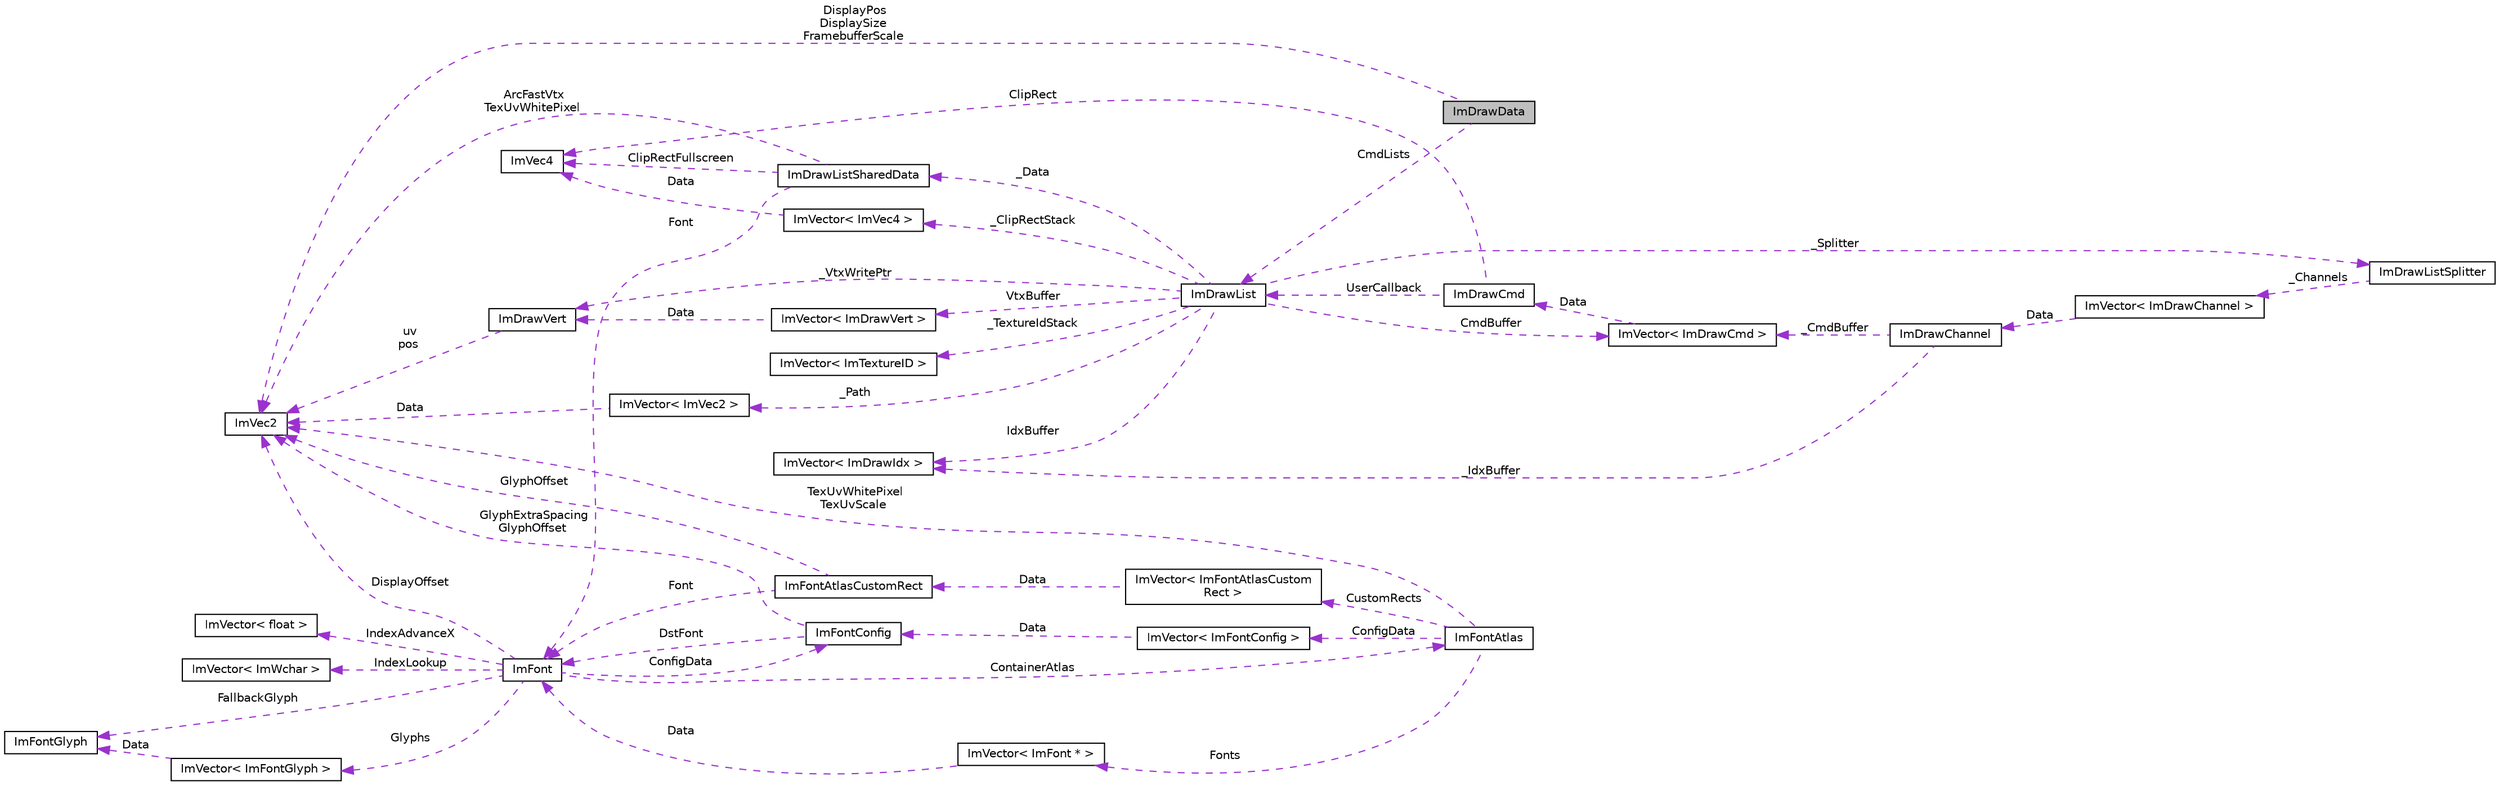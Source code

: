 digraph "ImDrawData"
{
 // LATEX_PDF_SIZE
  edge [fontname="Helvetica",fontsize="10",labelfontname="Helvetica",labelfontsize="10"];
  node [fontname="Helvetica",fontsize="10",shape=record];
  rankdir="LR";
  Node1 [label="ImDrawData",height=0.2,width=0.4,color="black", fillcolor="grey75", style="filled", fontcolor="black",tooltip=" "];
  Node2 -> Node1 [dir="back",color="darkorchid3",fontsize="10",style="dashed",label=" DisplayPos\nDisplaySize\nFramebufferScale" ,fontname="Helvetica"];
  Node2 [label="ImVec2",height=0.2,width=0.4,color="black", fillcolor="white", style="filled",URL="$struct_im_vec2.html",tooltip=" "];
  Node3 -> Node1 [dir="back",color="darkorchid3",fontsize="10",style="dashed",label=" CmdLists" ,fontname="Helvetica"];
  Node3 [label="ImDrawList",height=0.2,width=0.4,color="black", fillcolor="white", style="filled",URL="$struct_im_draw_list.html",tooltip=" "];
  Node4 -> Node3 [dir="back",color="darkorchid3",fontsize="10",style="dashed",label=" _ClipRectStack" ,fontname="Helvetica"];
  Node4 [label="ImVector\< ImVec4 \>",height=0.2,width=0.4,color="black", fillcolor="white", style="filled",URL="$struct_im_vector.html",tooltip=" "];
  Node5 -> Node4 [dir="back",color="darkorchid3",fontsize="10",style="dashed",label=" Data" ,fontname="Helvetica"];
  Node5 [label="ImVec4",height=0.2,width=0.4,color="black", fillcolor="white", style="filled",URL="$struct_im_vec4.html",tooltip=" "];
  Node6 -> Node3 [dir="back",color="darkorchid3",fontsize="10",style="dashed",label=" VtxBuffer" ,fontname="Helvetica"];
  Node6 [label="ImVector\< ImDrawVert \>",height=0.2,width=0.4,color="black", fillcolor="white", style="filled",URL="$struct_im_vector.html",tooltip=" "];
  Node7 -> Node6 [dir="back",color="darkorchid3",fontsize="10",style="dashed",label=" Data" ,fontname="Helvetica"];
  Node7 [label="ImDrawVert",height=0.2,width=0.4,color="black", fillcolor="white", style="filled",URL="$struct_im_draw_vert.html",tooltip=" "];
  Node2 -> Node7 [dir="back",color="darkorchid3",fontsize="10",style="dashed",label=" uv\npos" ,fontname="Helvetica"];
  Node8 -> Node3 [dir="back",color="darkorchid3",fontsize="10",style="dashed",label=" _Path" ,fontname="Helvetica"];
  Node8 [label="ImVector\< ImVec2 \>",height=0.2,width=0.4,color="black", fillcolor="white", style="filled",URL="$struct_im_vector.html",tooltip=" "];
  Node2 -> Node8 [dir="back",color="darkorchid3",fontsize="10",style="dashed",label=" Data" ,fontname="Helvetica"];
  Node9 -> Node3 [dir="back",color="darkorchid3",fontsize="10",style="dashed",label=" _Data" ,fontname="Helvetica"];
  Node9 [label="ImDrawListSharedData",height=0.2,width=0.4,color="black", fillcolor="white", style="filled",URL="$struct_im_draw_list_shared_data.html",tooltip=" "];
  Node2 -> Node9 [dir="back",color="darkorchid3",fontsize="10",style="dashed",label=" ArcFastVtx\nTexUvWhitePixel" ,fontname="Helvetica"];
  Node5 -> Node9 [dir="back",color="darkorchid3",fontsize="10",style="dashed",label=" ClipRectFullscreen" ,fontname="Helvetica"];
  Node10 -> Node9 [dir="back",color="darkorchid3",fontsize="10",style="dashed",label=" Font" ,fontname="Helvetica"];
  Node10 [label="ImFont",height=0.2,width=0.4,color="black", fillcolor="white", style="filled",URL="$struct_im_font.html",tooltip=" "];
  Node11 -> Node10 [dir="back",color="darkorchid3",fontsize="10",style="dashed",label=" Glyphs" ,fontname="Helvetica"];
  Node11 [label="ImVector\< ImFontGlyph \>",height=0.2,width=0.4,color="black", fillcolor="white", style="filled",URL="$struct_im_vector.html",tooltip=" "];
  Node12 -> Node11 [dir="back",color="darkorchid3",fontsize="10",style="dashed",label=" Data" ,fontname="Helvetica"];
  Node12 [label="ImFontGlyph",height=0.2,width=0.4,color="black", fillcolor="white", style="filled",URL="$struct_im_font_glyph.html",tooltip=" "];
  Node2 -> Node10 [dir="back",color="darkorchid3",fontsize="10",style="dashed",label=" DisplayOffset" ,fontname="Helvetica"];
  Node13 -> Node10 [dir="back",color="darkorchid3",fontsize="10",style="dashed",label=" ConfigData" ,fontname="Helvetica"];
  Node13 [label="ImFontConfig",height=0.2,width=0.4,color="black", fillcolor="white", style="filled",URL="$struct_im_font_config.html",tooltip=" "];
  Node2 -> Node13 [dir="back",color="darkorchid3",fontsize="10",style="dashed",label=" GlyphExtraSpacing\nGlyphOffset" ,fontname="Helvetica"];
  Node10 -> Node13 [dir="back",color="darkorchid3",fontsize="10",style="dashed",label=" DstFont" ,fontname="Helvetica"];
  Node12 -> Node10 [dir="back",color="darkorchid3",fontsize="10",style="dashed",label=" FallbackGlyph" ,fontname="Helvetica"];
  Node14 -> Node10 [dir="back",color="darkorchid3",fontsize="10",style="dashed",label=" ContainerAtlas" ,fontname="Helvetica"];
  Node14 [label="ImFontAtlas",height=0.2,width=0.4,color="black", fillcolor="white", style="filled",URL="$struct_im_font_atlas.html",tooltip=" "];
  Node15 -> Node14 [dir="back",color="darkorchid3",fontsize="10",style="dashed",label=" Fonts" ,fontname="Helvetica"];
  Node15 [label="ImVector\< ImFont * \>",height=0.2,width=0.4,color="black", fillcolor="white", style="filled",URL="$struct_im_vector.html",tooltip=" "];
  Node10 -> Node15 [dir="back",color="darkorchid3",fontsize="10",style="dashed",label=" Data" ,fontname="Helvetica"];
  Node2 -> Node14 [dir="back",color="darkorchid3",fontsize="10",style="dashed",label=" TexUvWhitePixel\nTexUvScale" ,fontname="Helvetica"];
  Node16 -> Node14 [dir="back",color="darkorchid3",fontsize="10",style="dashed",label=" ConfigData" ,fontname="Helvetica"];
  Node16 [label="ImVector\< ImFontConfig \>",height=0.2,width=0.4,color="black", fillcolor="white", style="filled",URL="$struct_im_vector.html",tooltip=" "];
  Node13 -> Node16 [dir="back",color="darkorchid3",fontsize="10",style="dashed",label=" Data" ,fontname="Helvetica"];
  Node17 -> Node14 [dir="back",color="darkorchid3",fontsize="10",style="dashed",label=" CustomRects" ,fontname="Helvetica"];
  Node17 [label="ImVector\< ImFontAtlasCustom\lRect \>",height=0.2,width=0.4,color="black", fillcolor="white", style="filled",URL="$struct_im_vector.html",tooltip=" "];
  Node18 -> Node17 [dir="back",color="darkorchid3",fontsize="10",style="dashed",label=" Data" ,fontname="Helvetica"];
  Node18 [label="ImFontAtlasCustomRect",height=0.2,width=0.4,color="black", fillcolor="white", style="filled",URL="$struct_im_font_atlas_custom_rect.html",tooltip=" "];
  Node2 -> Node18 [dir="back",color="darkorchid3",fontsize="10",style="dashed",label=" GlyphOffset" ,fontname="Helvetica"];
  Node10 -> Node18 [dir="back",color="darkorchid3",fontsize="10",style="dashed",label=" Font" ,fontname="Helvetica"];
  Node19 -> Node10 [dir="back",color="darkorchid3",fontsize="10",style="dashed",label=" IndexAdvanceX" ,fontname="Helvetica"];
  Node19 [label="ImVector\< float \>",height=0.2,width=0.4,color="black", fillcolor="white", style="filled",URL="$struct_im_vector.html",tooltip=" "];
  Node20 -> Node10 [dir="back",color="darkorchid3",fontsize="10",style="dashed",label=" IndexLookup" ,fontname="Helvetica"];
  Node20 [label="ImVector\< ImWchar \>",height=0.2,width=0.4,color="black", fillcolor="white", style="filled",URL="$struct_im_vector.html",tooltip=" "];
  Node7 -> Node3 [dir="back",color="darkorchid3",fontsize="10",style="dashed",label=" _VtxWritePtr" ,fontname="Helvetica"];
  Node21 -> Node3 [dir="back",color="darkorchid3",fontsize="10",style="dashed",label=" CmdBuffer" ,fontname="Helvetica"];
  Node21 [label="ImVector\< ImDrawCmd \>",height=0.2,width=0.4,color="black", fillcolor="white", style="filled",URL="$struct_im_vector.html",tooltip=" "];
  Node22 -> Node21 [dir="back",color="darkorchid3",fontsize="10",style="dashed",label=" Data" ,fontname="Helvetica"];
  Node22 [label="ImDrawCmd",height=0.2,width=0.4,color="black", fillcolor="white", style="filled",URL="$struct_im_draw_cmd.html",tooltip=" "];
  Node5 -> Node22 [dir="back",color="darkorchid3",fontsize="10",style="dashed",label=" ClipRect" ,fontname="Helvetica"];
  Node3 -> Node22 [dir="back",color="darkorchid3",fontsize="10",style="dashed",label=" UserCallback" ,fontname="Helvetica"];
  Node23 -> Node3 [dir="back",color="darkorchid3",fontsize="10",style="dashed",label=" _Splitter" ,fontname="Helvetica"];
  Node23 [label="ImDrawListSplitter",height=0.2,width=0.4,color="black", fillcolor="white", style="filled",URL="$struct_im_draw_list_splitter.html",tooltip=" "];
  Node24 -> Node23 [dir="back",color="darkorchid3",fontsize="10",style="dashed",label=" _Channels" ,fontname="Helvetica"];
  Node24 [label="ImVector\< ImDrawChannel \>",height=0.2,width=0.4,color="black", fillcolor="white", style="filled",URL="$struct_im_vector.html",tooltip=" "];
  Node25 -> Node24 [dir="back",color="darkorchid3",fontsize="10",style="dashed",label=" Data" ,fontname="Helvetica"];
  Node25 [label="ImDrawChannel",height=0.2,width=0.4,color="black", fillcolor="white", style="filled",URL="$struct_im_draw_channel.html",tooltip=" "];
  Node21 -> Node25 [dir="back",color="darkorchid3",fontsize="10",style="dashed",label=" _CmdBuffer" ,fontname="Helvetica"];
  Node26 -> Node25 [dir="back",color="darkorchid3",fontsize="10",style="dashed",label=" _IdxBuffer" ,fontname="Helvetica"];
  Node26 [label="ImVector\< ImDrawIdx \>",height=0.2,width=0.4,color="black", fillcolor="white", style="filled",URL="$struct_im_vector.html",tooltip=" "];
  Node26 -> Node3 [dir="back",color="darkorchid3",fontsize="10",style="dashed",label=" IdxBuffer" ,fontname="Helvetica"];
  Node27 -> Node3 [dir="back",color="darkorchid3",fontsize="10",style="dashed",label=" _TextureIdStack" ,fontname="Helvetica"];
  Node27 [label="ImVector\< ImTextureID \>",height=0.2,width=0.4,color="black", fillcolor="white", style="filled",URL="$struct_im_vector.html",tooltip=" "];
}
